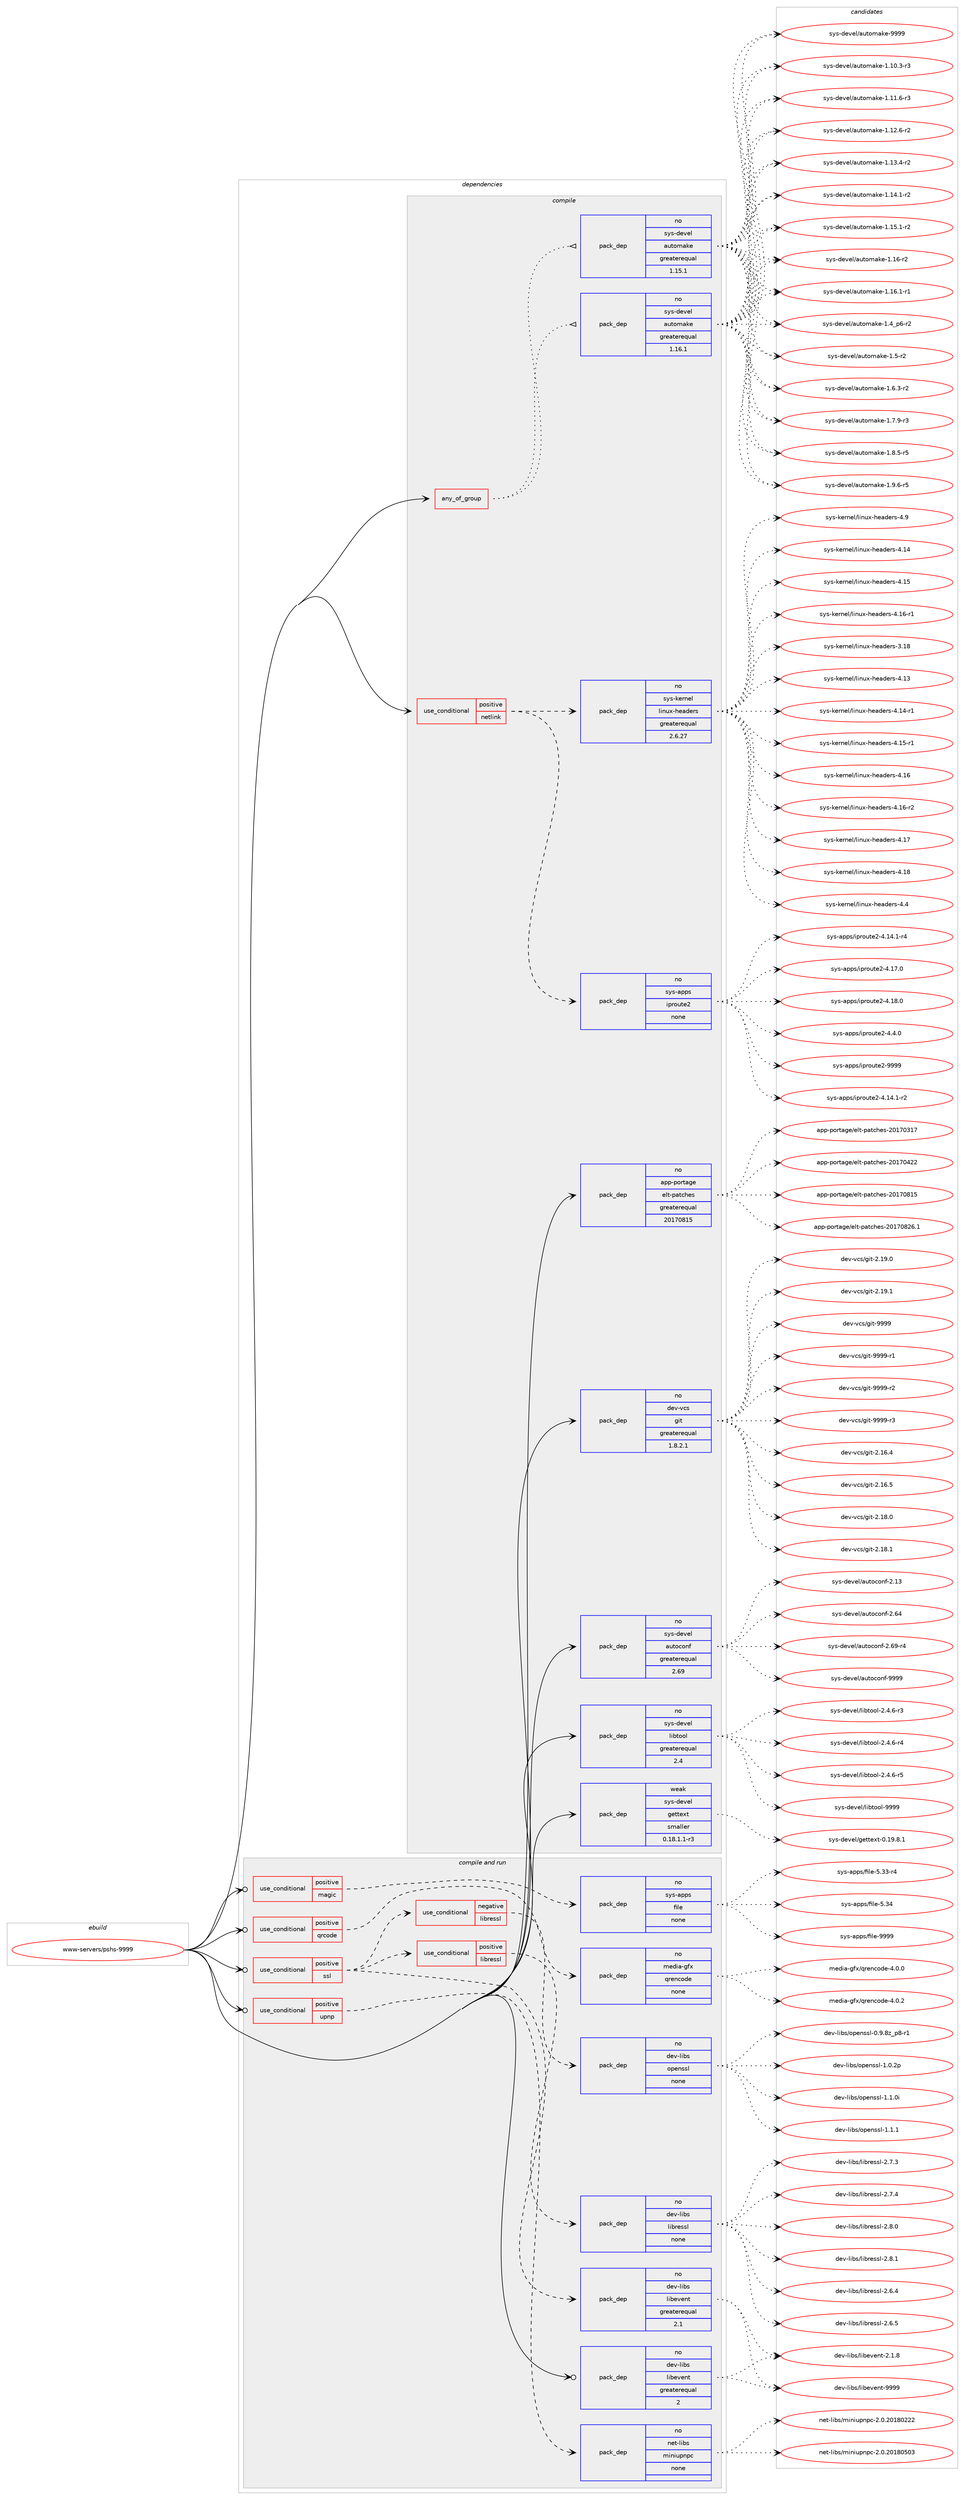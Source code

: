digraph prolog {

# *************
# Graph options
# *************

newrank=true;
concentrate=true;
compound=true;
graph [rankdir=LR,fontname=Helvetica,fontsize=10,ranksep=1.5];#, ranksep=2.5, nodesep=0.2];
edge  [arrowhead=vee];
node  [fontname=Helvetica,fontsize=10];

# **********
# The ebuild
# **********

subgraph cluster_leftcol {
color=gray;
rank=same;
label=<<i>ebuild</i>>;
id [label="www-servers/pshs-9999", color=red, width=4, href="../www-servers/pshs-9999.svg"];
}

# ****************
# The dependencies
# ****************

subgraph cluster_midcol {
color=gray;
label=<<i>dependencies</i>>;
subgraph cluster_compile {
fillcolor="#eeeeee";
style=filled;
label=<<i>compile</i>>;
subgraph any234 {
dependency11675 [label=<<TABLE BORDER="0" CELLBORDER="1" CELLSPACING="0" CELLPADDING="4"><TR><TD CELLPADDING="10">any_of_group</TD></TR></TABLE>>, shape=none, color=red];subgraph pack8880 {
dependency11676 [label=<<TABLE BORDER="0" CELLBORDER="1" CELLSPACING="0" CELLPADDING="4" WIDTH="220"><TR><TD ROWSPAN="6" CELLPADDING="30">pack_dep</TD></TR><TR><TD WIDTH="110">no</TD></TR><TR><TD>sys-devel</TD></TR><TR><TD>automake</TD></TR><TR><TD>greaterequal</TD></TR><TR><TD>1.16.1</TD></TR></TABLE>>, shape=none, color=blue];
}
dependency11675:e -> dependency11676:w [weight=20,style="dotted",arrowhead="oinv"];
subgraph pack8881 {
dependency11677 [label=<<TABLE BORDER="0" CELLBORDER="1" CELLSPACING="0" CELLPADDING="4" WIDTH="220"><TR><TD ROWSPAN="6" CELLPADDING="30">pack_dep</TD></TR><TR><TD WIDTH="110">no</TD></TR><TR><TD>sys-devel</TD></TR><TR><TD>automake</TD></TR><TR><TD>greaterequal</TD></TR><TR><TD>1.15.1</TD></TR></TABLE>>, shape=none, color=blue];
}
dependency11675:e -> dependency11677:w [weight=20,style="dotted",arrowhead="oinv"];
}
id:e -> dependency11675:w [weight=20,style="solid",arrowhead="vee"];
subgraph cond2552 {
dependency11678 [label=<<TABLE BORDER="0" CELLBORDER="1" CELLSPACING="0" CELLPADDING="4"><TR><TD ROWSPAN="3" CELLPADDING="10">use_conditional</TD></TR><TR><TD>positive</TD></TR><TR><TD>netlink</TD></TR></TABLE>>, shape=none, color=red];
subgraph pack8882 {
dependency11679 [label=<<TABLE BORDER="0" CELLBORDER="1" CELLSPACING="0" CELLPADDING="4" WIDTH="220"><TR><TD ROWSPAN="6" CELLPADDING="30">pack_dep</TD></TR><TR><TD WIDTH="110">no</TD></TR><TR><TD>sys-apps</TD></TR><TR><TD>iproute2</TD></TR><TR><TD>none</TD></TR><TR><TD></TD></TR></TABLE>>, shape=none, color=blue];
}
dependency11678:e -> dependency11679:w [weight=20,style="dashed",arrowhead="vee"];
subgraph pack8883 {
dependency11680 [label=<<TABLE BORDER="0" CELLBORDER="1" CELLSPACING="0" CELLPADDING="4" WIDTH="220"><TR><TD ROWSPAN="6" CELLPADDING="30">pack_dep</TD></TR><TR><TD WIDTH="110">no</TD></TR><TR><TD>sys-kernel</TD></TR><TR><TD>linux-headers</TD></TR><TR><TD>greaterequal</TD></TR><TR><TD>2.6.27</TD></TR></TABLE>>, shape=none, color=blue];
}
dependency11678:e -> dependency11680:w [weight=20,style="dashed",arrowhead="vee"];
}
id:e -> dependency11678:w [weight=20,style="solid",arrowhead="vee"];
subgraph pack8884 {
dependency11681 [label=<<TABLE BORDER="0" CELLBORDER="1" CELLSPACING="0" CELLPADDING="4" WIDTH="220"><TR><TD ROWSPAN="6" CELLPADDING="30">pack_dep</TD></TR><TR><TD WIDTH="110">no</TD></TR><TR><TD>app-portage</TD></TR><TR><TD>elt-patches</TD></TR><TR><TD>greaterequal</TD></TR><TR><TD>20170815</TD></TR></TABLE>>, shape=none, color=blue];
}
id:e -> dependency11681:w [weight=20,style="solid",arrowhead="vee"];
subgraph pack8885 {
dependency11682 [label=<<TABLE BORDER="0" CELLBORDER="1" CELLSPACING="0" CELLPADDING="4" WIDTH="220"><TR><TD ROWSPAN="6" CELLPADDING="30">pack_dep</TD></TR><TR><TD WIDTH="110">no</TD></TR><TR><TD>dev-vcs</TD></TR><TR><TD>git</TD></TR><TR><TD>greaterequal</TD></TR><TR><TD>1.8.2.1</TD></TR></TABLE>>, shape=none, color=blue];
}
id:e -> dependency11682:w [weight=20,style="solid",arrowhead="vee"];
subgraph pack8886 {
dependency11683 [label=<<TABLE BORDER="0" CELLBORDER="1" CELLSPACING="0" CELLPADDING="4" WIDTH="220"><TR><TD ROWSPAN="6" CELLPADDING="30">pack_dep</TD></TR><TR><TD WIDTH="110">no</TD></TR><TR><TD>sys-devel</TD></TR><TR><TD>autoconf</TD></TR><TR><TD>greaterequal</TD></TR><TR><TD>2.69</TD></TR></TABLE>>, shape=none, color=blue];
}
id:e -> dependency11683:w [weight=20,style="solid",arrowhead="vee"];
subgraph pack8887 {
dependency11684 [label=<<TABLE BORDER="0" CELLBORDER="1" CELLSPACING="0" CELLPADDING="4" WIDTH="220"><TR><TD ROWSPAN="6" CELLPADDING="30">pack_dep</TD></TR><TR><TD WIDTH="110">no</TD></TR><TR><TD>sys-devel</TD></TR><TR><TD>libtool</TD></TR><TR><TD>greaterequal</TD></TR><TR><TD>2.4</TD></TR></TABLE>>, shape=none, color=blue];
}
id:e -> dependency11684:w [weight=20,style="solid",arrowhead="vee"];
subgraph pack8888 {
dependency11685 [label=<<TABLE BORDER="0" CELLBORDER="1" CELLSPACING="0" CELLPADDING="4" WIDTH="220"><TR><TD ROWSPAN="6" CELLPADDING="30">pack_dep</TD></TR><TR><TD WIDTH="110">weak</TD></TR><TR><TD>sys-devel</TD></TR><TR><TD>gettext</TD></TR><TR><TD>smaller</TD></TR><TR><TD>0.18.1.1-r3</TD></TR></TABLE>>, shape=none, color=blue];
}
id:e -> dependency11685:w [weight=20,style="solid",arrowhead="vee"];
}
subgraph cluster_compileandrun {
fillcolor="#eeeeee";
style=filled;
label=<<i>compile and run</i>>;
subgraph cond2553 {
dependency11686 [label=<<TABLE BORDER="0" CELLBORDER="1" CELLSPACING="0" CELLPADDING="4"><TR><TD ROWSPAN="3" CELLPADDING="10">use_conditional</TD></TR><TR><TD>positive</TD></TR><TR><TD>magic</TD></TR></TABLE>>, shape=none, color=red];
subgraph pack8889 {
dependency11687 [label=<<TABLE BORDER="0" CELLBORDER="1" CELLSPACING="0" CELLPADDING="4" WIDTH="220"><TR><TD ROWSPAN="6" CELLPADDING="30">pack_dep</TD></TR><TR><TD WIDTH="110">no</TD></TR><TR><TD>sys-apps</TD></TR><TR><TD>file</TD></TR><TR><TD>none</TD></TR><TR><TD></TD></TR></TABLE>>, shape=none, color=blue];
}
dependency11686:e -> dependency11687:w [weight=20,style="dashed",arrowhead="vee"];
}
id:e -> dependency11686:w [weight=20,style="solid",arrowhead="odotvee"];
subgraph cond2554 {
dependency11688 [label=<<TABLE BORDER="0" CELLBORDER="1" CELLSPACING="0" CELLPADDING="4"><TR><TD ROWSPAN="3" CELLPADDING="10">use_conditional</TD></TR><TR><TD>positive</TD></TR><TR><TD>qrcode</TD></TR></TABLE>>, shape=none, color=red];
subgraph pack8890 {
dependency11689 [label=<<TABLE BORDER="0" CELLBORDER="1" CELLSPACING="0" CELLPADDING="4" WIDTH="220"><TR><TD ROWSPAN="6" CELLPADDING="30">pack_dep</TD></TR><TR><TD WIDTH="110">no</TD></TR><TR><TD>media-gfx</TD></TR><TR><TD>qrencode</TD></TR><TR><TD>none</TD></TR><TR><TD></TD></TR></TABLE>>, shape=none, color=blue];
}
dependency11688:e -> dependency11689:w [weight=20,style="dashed",arrowhead="vee"];
}
id:e -> dependency11688:w [weight=20,style="solid",arrowhead="odotvee"];
subgraph cond2555 {
dependency11690 [label=<<TABLE BORDER="0" CELLBORDER="1" CELLSPACING="0" CELLPADDING="4"><TR><TD ROWSPAN="3" CELLPADDING="10">use_conditional</TD></TR><TR><TD>positive</TD></TR><TR><TD>ssl</TD></TR></TABLE>>, shape=none, color=red];
subgraph pack8891 {
dependency11691 [label=<<TABLE BORDER="0" CELLBORDER="1" CELLSPACING="0" CELLPADDING="4" WIDTH="220"><TR><TD ROWSPAN="6" CELLPADDING="30">pack_dep</TD></TR><TR><TD WIDTH="110">no</TD></TR><TR><TD>dev-libs</TD></TR><TR><TD>libevent</TD></TR><TR><TD>greaterequal</TD></TR><TR><TD>2.1</TD></TR></TABLE>>, shape=none, color=blue];
}
dependency11690:e -> dependency11691:w [weight=20,style="dashed",arrowhead="vee"];
subgraph cond2556 {
dependency11692 [label=<<TABLE BORDER="0" CELLBORDER="1" CELLSPACING="0" CELLPADDING="4"><TR><TD ROWSPAN="3" CELLPADDING="10">use_conditional</TD></TR><TR><TD>negative</TD></TR><TR><TD>libressl</TD></TR></TABLE>>, shape=none, color=red];
subgraph pack8892 {
dependency11693 [label=<<TABLE BORDER="0" CELLBORDER="1" CELLSPACING="0" CELLPADDING="4" WIDTH="220"><TR><TD ROWSPAN="6" CELLPADDING="30">pack_dep</TD></TR><TR><TD WIDTH="110">no</TD></TR><TR><TD>dev-libs</TD></TR><TR><TD>openssl</TD></TR><TR><TD>none</TD></TR><TR><TD></TD></TR></TABLE>>, shape=none, color=blue];
}
dependency11692:e -> dependency11693:w [weight=20,style="dashed",arrowhead="vee"];
}
dependency11690:e -> dependency11692:w [weight=20,style="dashed",arrowhead="vee"];
subgraph cond2557 {
dependency11694 [label=<<TABLE BORDER="0" CELLBORDER="1" CELLSPACING="0" CELLPADDING="4"><TR><TD ROWSPAN="3" CELLPADDING="10">use_conditional</TD></TR><TR><TD>positive</TD></TR><TR><TD>libressl</TD></TR></TABLE>>, shape=none, color=red];
subgraph pack8893 {
dependency11695 [label=<<TABLE BORDER="0" CELLBORDER="1" CELLSPACING="0" CELLPADDING="4" WIDTH="220"><TR><TD ROWSPAN="6" CELLPADDING="30">pack_dep</TD></TR><TR><TD WIDTH="110">no</TD></TR><TR><TD>dev-libs</TD></TR><TR><TD>libressl</TD></TR><TR><TD>none</TD></TR><TR><TD></TD></TR></TABLE>>, shape=none, color=blue];
}
dependency11694:e -> dependency11695:w [weight=20,style="dashed",arrowhead="vee"];
}
dependency11690:e -> dependency11694:w [weight=20,style="dashed",arrowhead="vee"];
}
id:e -> dependency11690:w [weight=20,style="solid",arrowhead="odotvee"];
subgraph cond2558 {
dependency11696 [label=<<TABLE BORDER="0" CELLBORDER="1" CELLSPACING="0" CELLPADDING="4"><TR><TD ROWSPAN="3" CELLPADDING="10">use_conditional</TD></TR><TR><TD>positive</TD></TR><TR><TD>upnp</TD></TR></TABLE>>, shape=none, color=red];
subgraph pack8894 {
dependency11697 [label=<<TABLE BORDER="0" CELLBORDER="1" CELLSPACING="0" CELLPADDING="4" WIDTH="220"><TR><TD ROWSPAN="6" CELLPADDING="30">pack_dep</TD></TR><TR><TD WIDTH="110">no</TD></TR><TR><TD>net-libs</TD></TR><TR><TD>miniupnpc</TD></TR><TR><TD>none</TD></TR><TR><TD></TD></TR></TABLE>>, shape=none, color=blue];
}
dependency11696:e -> dependency11697:w [weight=20,style="dashed",arrowhead="vee"];
}
id:e -> dependency11696:w [weight=20,style="solid",arrowhead="odotvee"];
subgraph pack8895 {
dependency11698 [label=<<TABLE BORDER="0" CELLBORDER="1" CELLSPACING="0" CELLPADDING="4" WIDTH="220"><TR><TD ROWSPAN="6" CELLPADDING="30">pack_dep</TD></TR><TR><TD WIDTH="110">no</TD></TR><TR><TD>dev-libs</TD></TR><TR><TD>libevent</TD></TR><TR><TD>greaterequal</TD></TR><TR><TD>2</TD></TR></TABLE>>, shape=none, color=blue];
}
id:e -> dependency11698:w [weight=20,style="solid",arrowhead="odotvee"];
}
subgraph cluster_run {
fillcolor="#eeeeee";
style=filled;
label=<<i>run</i>>;
}
}

# **************
# The candidates
# **************

subgraph cluster_choices {
rank=same;
color=gray;
label=<<i>candidates</i>>;

subgraph choice8880 {
color=black;
nodesep=1;
choice11512111545100101118101108479711711611110997107101454946494846514511451 [label="sys-devel/automake-1.10.3-r3", color=red, width=4,href="../sys-devel/automake-1.10.3-r3.svg"];
choice11512111545100101118101108479711711611110997107101454946494946544511451 [label="sys-devel/automake-1.11.6-r3", color=red, width=4,href="../sys-devel/automake-1.11.6-r3.svg"];
choice11512111545100101118101108479711711611110997107101454946495046544511450 [label="sys-devel/automake-1.12.6-r2", color=red, width=4,href="../sys-devel/automake-1.12.6-r2.svg"];
choice11512111545100101118101108479711711611110997107101454946495146524511450 [label="sys-devel/automake-1.13.4-r2", color=red, width=4,href="../sys-devel/automake-1.13.4-r2.svg"];
choice11512111545100101118101108479711711611110997107101454946495246494511450 [label="sys-devel/automake-1.14.1-r2", color=red, width=4,href="../sys-devel/automake-1.14.1-r2.svg"];
choice11512111545100101118101108479711711611110997107101454946495346494511450 [label="sys-devel/automake-1.15.1-r2", color=red, width=4,href="../sys-devel/automake-1.15.1-r2.svg"];
choice1151211154510010111810110847971171161111099710710145494649544511450 [label="sys-devel/automake-1.16-r2", color=red, width=4,href="../sys-devel/automake-1.16-r2.svg"];
choice11512111545100101118101108479711711611110997107101454946495446494511449 [label="sys-devel/automake-1.16.1-r1", color=red, width=4,href="../sys-devel/automake-1.16.1-r1.svg"];
choice115121115451001011181011084797117116111109971071014549465295112544511450 [label="sys-devel/automake-1.4_p6-r2", color=red, width=4,href="../sys-devel/automake-1.4_p6-r2.svg"];
choice11512111545100101118101108479711711611110997107101454946534511450 [label="sys-devel/automake-1.5-r2", color=red, width=4,href="../sys-devel/automake-1.5-r2.svg"];
choice115121115451001011181011084797117116111109971071014549465446514511450 [label="sys-devel/automake-1.6.3-r2", color=red, width=4,href="../sys-devel/automake-1.6.3-r2.svg"];
choice115121115451001011181011084797117116111109971071014549465546574511451 [label="sys-devel/automake-1.7.9-r3", color=red, width=4,href="../sys-devel/automake-1.7.9-r3.svg"];
choice115121115451001011181011084797117116111109971071014549465646534511453 [label="sys-devel/automake-1.8.5-r5", color=red, width=4,href="../sys-devel/automake-1.8.5-r5.svg"];
choice115121115451001011181011084797117116111109971071014549465746544511453 [label="sys-devel/automake-1.9.6-r5", color=red, width=4,href="../sys-devel/automake-1.9.6-r5.svg"];
choice115121115451001011181011084797117116111109971071014557575757 [label="sys-devel/automake-9999", color=red, width=4,href="../sys-devel/automake-9999.svg"];
dependency11676:e -> choice11512111545100101118101108479711711611110997107101454946494846514511451:w [style=dotted,weight="100"];
dependency11676:e -> choice11512111545100101118101108479711711611110997107101454946494946544511451:w [style=dotted,weight="100"];
dependency11676:e -> choice11512111545100101118101108479711711611110997107101454946495046544511450:w [style=dotted,weight="100"];
dependency11676:e -> choice11512111545100101118101108479711711611110997107101454946495146524511450:w [style=dotted,weight="100"];
dependency11676:e -> choice11512111545100101118101108479711711611110997107101454946495246494511450:w [style=dotted,weight="100"];
dependency11676:e -> choice11512111545100101118101108479711711611110997107101454946495346494511450:w [style=dotted,weight="100"];
dependency11676:e -> choice1151211154510010111810110847971171161111099710710145494649544511450:w [style=dotted,weight="100"];
dependency11676:e -> choice11512111545100101118101108479711711611110997107101454946495446494511449:w [style=dotted,weight="100"];
dependency11676:e -> choice115121115451001011181011084797117116111109971071014549465295112544511450:w [style=dotted,weight="100"];
dependency11676:e -> choice11512111545100101118101108479711711611110997107101454946534511450:w [style=dotted,weight="100"];
dependency11676:e -> choice115121115451001011181011084797117116111109971071014549465446514511450:w [style=dotted,weight="100"];
dependency11676:e -> choice115121115451001011181011084797117116111109971071014549465546574511451:w [style=dotted,weight="100"];
dependency11676:e -> choice115121115451001011181011084797117116111109971071014549465646534511453:w [style=dotted,weight="100"];
dependency11676:e -> choice115121115451001011181011084797117116111109971071014549465746544511453:w [style=dotted,weight="100"];
dependency11676:e -> choice115121115451001011181011084797117116111109971071014557575757:w [style=dotted,weight="100"];
}
subgraph choice8881 {
color=black;
nodesep=1;
choice11512111545100101118101108479711711611110997107101454946494846514511451 [label="sys-devel/automake-1.10.3-r3", color=red, width=4,href="../sys-devel/automake-1.10.3-r3.svg"];
choice11512111545100101118101108479711711611110997107101454946494946544511451 [label="sys-devel/automake-1.11.6-r3", color=red, width=4,href="../sys-devel/automake-1.11.6-r3.svg"];
choice11512111545100101118101108479711711611110997107101454946495046544511450 [label="sys-devel/automake-1.12.6-r2", color=red, width=4,href="../sys-devel/automake-1.12.6-r2.svg"];
choice11512111545100101118101108479711711611110997107101454946495146524511450 [label="sys-devel/automake-1.13.4-r2", color=red, width=4,href="../sys-devel/automake-1.13.4-r2.svg"];
choice11512111545100101118101108479711711611110997107101454946495246494511450 [label="sys-devel/automake-1.14.1-r2", color=red, width=4,href="../sys-devel/automake-1.14.1-r2.svg"];
choice11512111545100101118101108479711711611110997107101454946495346494511450 [label="sys-devel/automake-1.15.1-r2", color=red, width=4,href="../sys-devel/automake-1.15.1-r2.svg"];
choice1151211154510010111810110847971171161111099710710145494649544511450 [label="sys-devel/automake-1.16-r2", color=red, width=4,href="../sys-devel/automake-1.16-r2.svg"];
choice11512111545100101118101108479711711611110997107101454946495446494511449 [label="sys-devel/automake-1.16.1-r1", color=red, width=4,href="../sys-devel/automake-1.16.1-r1.svg"];
choice115121115451001011181011084797117116111109971071014549465295112544511450 [label="sys-devel/automake-1.4_p6-r2", color=red, width=4,href="../sys-devel/automake-1.4_p6-r2.svg"];
choice11512111545100101118101108479711711611110997107101454946534511450 [label="sys-devel/automake-1.5-r2", color=red, width=4,href="../sys-devel/automake-1.5-r2.svg"];
choice115121115451001011181011084797117116111109971071014549465446514511450 [label="sys-devel/automake-1.6.3-r2", color=red, width=4,href="../sys-devel/automake-1.6.3-r2.svg"];
choice115121115451001011181011084797117116111109971071014549465546574511451 [label="sys-devel/automake-1.7.9-r3", color=red, width=4,href="../sys-devel/automake-1.7.9-r3.svg"];
choice115121115451001011181011084797117116111109971071014549465646534511453 [label="sys-devel/automake-1.8.5-r5", color=red, width=4,href="../sys-devel/automake-1.8.5-r5.svg"];
choice115121115451001011181011084797117116111109971071014549465746544511453 [label="sys-devel/automake-1.9.6-r5", color=red, width=4,href="../sys-devel/automake-1.9.6-r5.svg"];
choice115121115451001011181011084797117116111109971071014557575757 [label="sys-devel/automake-9999", color=red, width=4,href="../sys-devel/automake-9999.svg"];
dependency11677:e -> choice11512111545100101118101108479711711611110997107101454946494846514511451:w [style=dotted,weight="100"];
dependency11677:e -> choice11512111545100101118101108479711711611110997107101454946494946544511451:w [style=dotted,weight="100"];
dependency11677:e -> choice11512111545100101118101108479711711611110997107101454946495046544511450:w [style=dotted,weight="100"];
dependency11677:e -> choice11512111545100101118101108479711711611110997107101454946495146524511450:w [style=dotted,weight="100"];
dependency11677:e -> choice11512111545100101118101108479711711611110997107101454946495246494511450:w [style=dotted,weight="100"];
dependency11677:e -> choice11512111545100101118101108479711711611110997107101454946495346494511450:w [style=dotted,weight="100"];
dependency11677:e -> choice1151211154510010111810110847971171161111099710710145494649544511450:w [style=dotted,weight="100"];
dependency11677:e -> choice11512111545100101118101108479711711611110997107101454946495446494511449:w [style=dotted,weight="100"];
dependency11677:e -> choice115121115451001011181011084797117116111109971071014549465295112544511450:w [style=dotted,weight="100"];
dependency11677:e -> choice11512111545100101118101108479711711611110997107101454946534511450:w [style=dotted,weight="100"];
dependency11677:e -> choice115121115451001011181011084797117116111109971071014549465446514511450:w [style=dotted,weight="100"];
dependency11677:e -> choice115121115451001011181011084797117116111109971071014549465546574511451:w [style=dotted,weight="100"];
dependency11677:e -> choice115121115451001011181011084797117116111109971071014549465646534511453:w [style=dotted,weight="100"];
dependency11677:e -> choice115121115451001011181011084797117116111109971071014549465746544511453:w [style=dotted,weight="100"];
dependency11677:e -> choice115121115451001011181011084797117116111109971071014557575757:w [style=dotted,weight="100"];
}
subgraph choice8882 {
color=black;
nodesep=1;
choice11512111545971121121154710511211411111711610150455246495246494511450 [label="sys-apps/iproute2-4.14.1-r2", color=red, width=4,href="../sys-apps/iproute2-4.14.1-r2.svg"];
choice11512111545971121121154710511211411111711610150455246495246494511452 [label="sys-apps/iproute2-4.14.1-r4", color=red, width=4,href="../sys-apps/iproute2-4.14.1-r4.svg"];
choice1151211154597112112115471051121141111171161015045524649554648 [label="sys-apps/iproute2-4.17.0", color=red, width=4,href="../sys-apps/iproute2-4.17.0.svg"];
choice1151211154597112112115471051121141111171161015045524649564648 [label="sys-apps/iproute2-4.18.0", color=red, width=4,href="../sys-apps/iproute2-4.18.0.svg"];
choice11512111545971121121154710511211411111711610150455246524648 [label="sys-apps/iproute2-4.4.0", color=red, width=4,href="../sys-apps/iproute2-4.4.0.svg"];
choice115121115459711211211547105112114111117116101504557575757 [label="sys-apps/iproute2-9999", color=red, width=4,href="../sys-apps/iproute2-9999.svg"];
dependency11679:e -> choice11512111545971121121154710511211411111711610150455246495246494511450:w [style=dotted,weight="100"];
dependency11679:e -> choice11512111545971121121154710511211411111711610150455246495246494511452:w [style=dotted,weight="100"];
dependency11679:e -> choice1151211154597112112115471051121141111171161015045524649554648:w [style=dotted,weight="100"];
dependency11679:e -> choice1151211154597112112115471051121141111171161015045524649564648:w [style=dotted,weight="100"];
dependency11679:e -> choice11512111545971121121154710511211411111711610150455246524648:w [style=dotted,weight="100"];
dependency11679:e -> choice115121115459711211211547105112114111117116101504557575757:w [style=dotted,weight="100"];
}
subgraph choice8883 {
color=black;
nodesep=1;
choice115121115451071011141101011084710810511011712045104101971001011141154552464952 [label="sys-kernel/linux-headers-4.14", color=red, width=4,href="../sys-kernel/linux-headers-4.14.svg"];
choice115121115451071011141101011084710810511011712045104101971001011141154552464953 [label="sys-kernel/linux-headers-4.15", color=red, width=4,href="../sys-kernel/linux-headers-4.15.svg"];
choice1151211154510710111411010110847108105110117120451041019710010111411545524649544511449 [label="sys-kernel/linux-headers-4.16-r1", color=red, width=4,href="../sys-kernel/linux-headers-4.16-r1.svg"];
choice115121115451071011141101011084710810511011712045104101971001011141154551464956 [label="sys-kernel/linux-headers-3.18", color=red, width=4,href="../sys-kernel/linux-headers-3.18.svg"];
choice115121115451071011141101011084710810511011712045104101971001011141154552464951 [label="sys-kernel/linux-headers-4.13", color=red, width=4,href="../sys-kernel/linux-headers-4.13.svg"];
choice1151211154510710111411010110847108105110117120451041019710010111411545524649524511449 [label="sys-kernel/linux-headers-4.14-r1", color=red, width=4,href="../sys-kernel/linux-headers-4.14-r1.svg"];
choice1151211154510710111411010110847108105110117120451041019710010111411545524649534511449 [label="sys-kernel/linux-headers-4.15-r1", color=red, width=4,href="../sys-kernel/linux-headers-4.15-r1.svg"];
choice115121115451071011141101011084710810511011712045104101971001011141154552464954 [label="sys-kernel/linux-headers-4.16", color=red, width=4,href="../sys-kernel/linux-headers-4.16.svg"];
choice1151211154510710111411010110847108105110117120451041019710010111411545524649544511450 [label="sys-kernel/linux-headers-4.16-r2", color=red, width=4,href="../sys-kernel/linux-headers-4.16-r2.svg"];
choice115121115451071011141101011084710810511011712045104101971001011141154552464955 [label="sys-kernel/linux-headers-4.17", color=red, width=4,href="../sys-kernel/linux-headers-4.17.svg"];
choice115121115451071011141101011084710810511011712045104101971001011141154552464956 [label="sys-kernel/linux-headers-4.18", color=red, width=4,href="../sys-kernel/linux-headers-4.18.svg"];
choice1151211154510710111411010110847108105110117120451041019710010111411545524652 [label="sys-kernel/linux-headers-4.4", color=red, width=4,href="../sys-kernel/linux-headers-4.4.svg"];
choice1151211154510710111411010110847108105110117120451041019710010111411545524657 [label="sys-kernel/linux-headers-4.9", color=red, width=4,href="../sys-kernel/linux-headers-4.9.svg"];
dependency11680:e -> choice115121115451071011141101011084710810511011712045104101971001011141154552464952:w [style=dotted,weight="100"];
dependency11680:e -> choice115121115451071011141101011084710810511011712045104101971001011141154552464953:w [style=dotted,weight="100"];
dependency11680:e -> choice1151211154510710111411010110847108105110117120451041019710010111411545524649544511449:w [style=dotted,weight="100"];
dependency11680:e -> choice115121115451071011141101011084710810511011712045104101971001011141154551464956:w [style=dotted,weight="100"];
dependency11680:e -> choice115121115451071011141101011084710810511011712045104101971001011141154552464951:w [style=dotted,weight="100"];
dependency11680:e -> choice1151211154510710111411010110847108105110117120451041019710010111411545524649524511449:w [style=dotted,weight="100"];
dependency11680:e -> choice1151211154510710111411010110847108105110117120451041019710010111411545524649534511449:w [style=dotted,weight="100"];
dependency11680:e -> choice115121115451071011141101011084710810511011712045104101971001011141154552464954:w [style=dotted,weight="100"];
dependency11680:e -> choice1151211154510710111411010110847108105110117120451041019710010111411545524649544511450:w [style=dotted,weight="100"];
dependency11680:e -> choice115121115451071011141101011084710810511011712045104101971001011141154552464955:w [style=dotted,weight="100"];
dependency11680:e -> choice115121115451071011141101011084710810511011712045104101971001011141154552464956:w [style=dotted,weight="100"];
dependency11680:e -> choice1151211154510710111411010110847108105110117120451041019710010111411545524652:w [style=dotted,weight="100"];
dependency11680:e -> choice1151211154510710111411010110847108105110117120451041019710010111411545524657:w [style=dotted,weight="100"];
}
subgraph choice8884 {
color=black;
nodesep=1;
choice97112112451121111141169710310147101108116451129711699104101115455048495548514955 [label="app-portage/elt-patches-20170317", color=red, width=4,href="../app-portage/elt-patches-20170317.svg"];
choice97112112451121111141169710310147101108116451129711699104101115455048495548525050 [label="app-portage/elt-patches-20170422", color=red, width=4,href="../app-portage/elt-patches-20170422.svg"];
choice97112112451121111141169710310147101108116451129711699104101115455048495548564953 [label="app-portage/elt-patches-20170815", color=red, width=4,href="../app-portage/elt-patches-20170815.svg"];
choice971121124511211111411697103101471011081164511297116991041011154550484955485650544649 [label="app-portage/elt-patches-20170826.1", color=red, width=4,href="../app-portage/elt-patches-20170826.1.svg"];
dependency11681:e -> choice97112112451121111141169710310147101108116451129711699104101115455048495548514955:w [style=dotted,weight="100"];
dependency11681:e -> choice97112112451121111141169710310147101108116451129711699104101115455048495548525050:w [style=dotted,weight="100"];
dependency11681:e -> choice97112112451121111141169710310147101108116451129711699104101115455048495548564953:w [style=dotted,weight="100"];
dependency11681:e -> choice971121124511211111411697103101471011081164511297116991041011154550484955485650544649:w [style=dotted,weight="100"];
}
subgraph choice8885 {
color=black;
nodesep=1;
choice10010111845118991154710310511645504649544652 [label="dev-vcs/git-2.16.4", color=red, width=4,href="../dev-vcs/git-2.16.4.svg"];
choice10010111845118991154710310511645504649544653 [label="dev-vcs/git-2.16.5", color=red, width=4,href="../dev-vcs/git-2.16.5.svg"];
choice10010111845118991154710310511645504649564648 [label="dev-vcs/git-2.18.0", color=red, width=4,href="../dev-vcs/git-2.18.0.svg"];
choice10010111845118991154710310511645504649564649 [label="dev-vcs/git-2.18.1", color=red, width=4,href="../dev-vcs/git-2.18.1.svg"];
choice10010111845118991154710310511645504649574648 [label="dev-vcs/git-2.19.0", color=red, width=4,href="../dev-vcs/git-2.19.0.svg"];
choice10010111845118991154710310511645504649574649 [label="dev-vcs/git-2.19.1", color=red, width=4,href="../dev-vcs/git-2.19.1.svg"];
choice1001011184511899115471031051164557575757 [label="dev-vcs/git-9999", color=red, width=4,href="../dev-vcs/git-9999.svg"];
choice10010111845118991154710310511645575757574511449 [label="dev-vcs/git-9999-r1", color=red, width=4,href="../dev-vcs/git-9999-r1.svg"];
choice10010111845118991154710310511645575757574511450 [label="dev-vcs/git-9999-r2", color=red, width=4,href="../dev-vcs/git-9999-r2.svg"];
choice10010111845118991154710310511645575757574511451 [label="dev-vcs/git-9999-r3", color=red, width=4,href="../dev-vcs/git-9999-r3.svg"];
dependency11682:e -> choice10010111845118991154710310511645504649544652:w [style=dotted,weight="100"];
dependency11682:e -> choice10010111845118991154710310511645504649544653:w [style=dotted,weight="100"];
dependency11682:e -> choice10010111845118991154710310511645504649564648:w [style=dotted,weight="100"];
dependency11682:e -> choice10010111845118991154710310511645504649564649:w [style=dotted,weight="100"];
dependency11682:e -> choice10010111845118991154710310511645504649574648:w [style=dotted,weight="100"];
dependency11682:e -> choice10010111845118991154710310511645504649574649:w [style=dotted,weight="100"];
dependency11682:e -> choice1001011184511899115471031051164557575757:w [style=dotted,weight="100"];
dependency11682:e -> choice10010111845118991154710310511645575757574511449:w [style=dotted,weight="100"];
dependency11682:e -> choice10010111845118991154710310511645575757574511450:w [style=dotted,weight="100"];
dependency11682:e -> choice10010111845118991154710310511645575757574511451:w [style=dotted,weight="100"];
}
subgraph choice8886 {
color=black;
nodesep=1;
choice115121115451001011181011084797117116111991111101024550464951 [label="sys-devel/autoconf-2.13", color=red, width=4,href="../sys-devel/autoconf-2.13.svg"];
choice115121115451001011181011084797117116111991111101024550465452 [label="sys-devel/autoconf-2.64", color=red, width=4,href="../sys-devel/autoconf-2.64.svg"];
choice1151211154510010111810110847971171161119911111010245504654574511452 [label="sys-devel/autoconf-2.69-r4", color=red, width=4,href="../sys-devel/autoconf-2.69-r4.svg"];
choice115121115451001011181011084797117116111991111101024557575757 [label="sys-devel/autoconf-9999", color=red, width=4,href="../sys-devel/autoconf-9999.svg"];
dependency11683:e -> choice115121115451001011181011084797117116111991111101024550464951:w [style=dotted,weight="100"];
dependency11683:e -> choice115121115451001011181011084797117116111991111101024550465452:w [style=dotted,weight="100"];
dependency11683:e -> choice1151211154510010111810110847971171161119911111010245504654574511452:w [style=dotted,weight="100"];
dependency11683:e -> choice115121115451001011181011084797117116111991111101024557575757:w [style=dotted,weight="100"];
}
subgraph choice8887 {
color=black;
nodesep=1;
choice1151211154510010111810110847108105981161111111084550465246544511451 [label="sys-devel/libtool-2.4.6-r3", color=red, width=4,href="../sys-devel/libtool-2.4.6-r3.svg"];
choice1151211154510010111810110847108105981161111111084550465246544511452 [label="sys-devel/libtool-2.4.6-r4", color=red, width=4,href="../sys-devel/libtool-2.4.6-r4.svg"];
choice1151211154510010111810110847108105981161111111084550465246544511453 [label="sys-devel/libtool-2.4.6-r5", color=red, width=4,href="../sys-devel/libtool-2.4.6-r5.svg"];
choice1151211154510010111810110847108105981161111111084557575757 [label="sys-devel/libtool-9999", color=red, width=4,href="../sys-devel/libtool-9999.svg"];
dependency11684:e -> choice1151211154510010111810110847108105981161111111084550465246544511451:w [style=dotted,weight="100"];
dependency11684:e -> choice1151211154510010111810110847108105981161111111084550465246544511452:w [style=dotted,weight="100"];
dependency11684:e -> choice1151211154510010111810110847108105981161111111084550465246544511453:w [style=dotted,weight="100"];
dependency11684:e -> choice1151211154510010111810110847108105981161111111084557575757:w [style=dotted,weight="100"];
}
subgraph choice8888 {
color=black;
nodesep=1;
choice1151211154510010111810110847103101116116101120116454846495746564649 [label="sys-devel/gettext-0.19.8.1", color=red, width=4,href="../sys-devel/gettext-0.19.8.1.svg"];
dependency11685:e -> choice1151211154510010111810110847103101116116101120116454846495746564649:w [style=dotted,weight="100"];
}
subgraph choice8889 {
color=black;
nodesep=1;
choice11512111545971121121154710210510810145534651514511452 [label="sys-apps/file-5.33-r4", color=red, width=4,href="../sys-apps/file-5.33-r4.svg"];
choice1151211154597112112115471021051081014553465152 [label="sys-apps/file-5.34", color=red, width=4,href="../sys-apps/file-5.34.svg"];
choice1151211154597112112115471021051081014557575757 [label="sys-apps/file-9999", color=red, width=4,href="../sys-apps/file-9999.svg"];
dependency11687:e -> choice11512111545971121121154710210510810145534651514511452:w [style=dotted,weight="100"];
dependency11687:e -> choice1151211154597112112115471021051081014553465152:w [style=dotted,weight="100"];
dependency11687:e -> choice1151211154597112112115471021051081014557575757:w [style=dotted,weight="100"];
}
subgraph choice8890 {
color=black;
nodesep=1;
choice10910110010597451031021204711311410111099111100101455246484648 [label="media-gfx/qrencode-4.0.0", color=red, width=4,href="../media-gfx/qrencode-4.0.0.svg"];
choice10910110010597451031021204711311410111099111100101455246484650 [label="media-gfx/qrencode-4.0.2", color=red, width=4,href="../media-gfx/qrencode-4.0.2.svg"];
dependency11689:e -> choice10910110010597451031021204711311410111099111100101455246484648:w [style=dotted,weight="100"];
dependency11689:e -> choice10910110010597451031021204711311410111099111100101455246484650:w [style=dotted,weight="100"];
}
subgraph choice8891 {
color=black;
nodesep=1;
choice10010111845108105981154710810598101118101110116455046494656 [label="dev-libs/libevent-2.1.8", color=red, width=4,href="../dev-libs/libevent-2.1.8.svg"];
choice100101118451081059811547108105981011181011101164557575757 [label="dev-libs/libevent-9999", color=red, width=4,href="../dev-libs/libevent-9999.svg"];
dependency11691:e -> choice10010111845108105981154710810598101118101110116455046494656:w [style=dotted,weight="100"];
dependency11691:e -> choice100101118451081059811547108105981011181011101164557575757:w [style=dotted,weight="100"];
}
subgraph choice8892 {
color=black;
nodesep=1;
choice10010111845108105981154711111210111011511510845484657465612295112564511449 [label="dev-libs/openssl-0.9.8z_p8-r1", color=red, width=4,href="../dev-libs/openssl-0.9.8z_p8-r1.svg"];
choice100101118451081059811547111112101110115115108454946484650112 [label="dev-libs/openssl-1.0.2p", color=red, width=4,href="../dev-libs/openssl-1.0.2p.svg"];
choice100101118451081059811547111112101110115115108454946494648105 [label="dev-libs/openssl-1.1.0i", color=red, width=4,href="../dev-libs/openssl-1.1.0i.svg"];
choice100101118451081059811547111112101110115115108454946494649 [label="dev-libs/openssl-1.1.1", color=red, width=4,href="../dev-libs/openssl-1.1.1.svg"];
dependency11693:e -> choice10010111845108105981154711111210111011511510845484657465612295112564511449:w [style=dotted,weight="100"];
dependency11693:e -> choice100101118451081059811547111112101110115115108454946484650112:w [style=dotted,weight="100"];
dependency11693:e -> choice100101118451081059811547111112101110115115108454946494648105:w [style=dotted,weight="100"];
dependency11693:e -> choice100101118451081059811547111112101110115115108454946494649:w [style=dotted,weight="100"];
}
subgraph choice8893 {
color=black;
nodesep=1;
choice10010111845108105981154710810598114101115115108455046544652 [label="dev-libs/libressl-2.6.4", color=red, width=4,href="../dev-libs/libressl-2.6.4.svg"];
choice10010111845108105981154710810598114101115115108455046544653 [label="dev-libs/libressl-2.6.5", color=red, width=4,href="../dev-libs/libressl-2.6.5.svg"];
choice10010111845108105981154710810598114101115115108455046554651 [label="dev-libs/libressl-2.7.3", color=red, width=4,href="../dev-libs/libressl-2.7.3.svg"];
choice10010111845108105981154710810598114101115115108455046554652 [label="dev-libs/libressl-2.7.4", color=red, width=4,href="../dev-libs/libressl-2.7.4.svg"];
choice10010111845108105981154710810598114101115115108455046564648 [label="dev-libs/libressl-2.8.0", color=red, width=4,href="../dev-libs/libressl-2.8.0.svg"];
choice10010111845108105981154710810598114101115115108455046564649 [label="dev-libs/libressl-2.8.1", color=red, width=4,href="../dev-libs/libressl-2.8.1.svg"];
dependency11695:e -> choice10010111845108105981154710810598114101115115108455046544652:w [style=dotted,weight="100"];
dependency11695:e -> choice10010111845108105981154710810598114101115115108455046544653:w [style=dotted,weight="100"];
dependency11695:e -> choice10010111845108105981154710810598114101115115108455046554651:w [style=dotted,weight="100"];
dependency11695:e -> choice10010111845108105981154710810598114101115115108455046554652:w [style=dotted,weight="100"];
dependency11695:e -> choice10010111845108105981154710810598114101115115108455046564648:w [style=dotted,weight="100"];
dependency11695:e -> choice10010111845108105981154710810598114101115115108455046564649:w [style=dotted,weight="100"];
}
subgraph choice8894 {
color=black;
nodesep=1;
choice1101011164510810598115471091051101051171121101129945504648465048495648505050 [label="net-libs/miniupnpc-2.0.20180222", color=red, width=4,href="../net-libs/miniupnpc-2.0.20180222.svg"];
choice1101011164510810598115471091051101051171121101129945504648465048495648534851 [label="net-libs/miniupnpc-2.0.20180503", color=red, width=4,href="../net-libs/miniupnpc-2.0.20180503.svg"];
dependency11697:e -> choice1101011164510810598115471091051101051171121101129945504648465048495648505050:w [style=dotted,weight="100"];
dependency11697:e -> choice1101011164510810598115471091051101051171121101129945504648465048495648534851:w [style=dotted,weight="100"];
}
subgraph choice8895 {
color=black;
nodesep=1;
choice10010111845108105981154710810598101118101110116455046494656 [label="dev-libs/libevent-2.1.8", color=red, width=4,href="../dev-libs/libevent-2.1.8.svg"];
choice100101118451081059811547108105981011181011101164557575757 [label="dev-libs/libevent-9999", color=red, width=4,href="../dev-libs/libevent-9999.svg"];
dependency11698:e -> choice10010111845108105981154710810598101118101110116455046494656:w [style=dotted,weight="100"];
dependency11698:e -> choice100101118451081059811547108105981011181011101164557575757:w [style=dotted,weight="100"];
}
}

}
